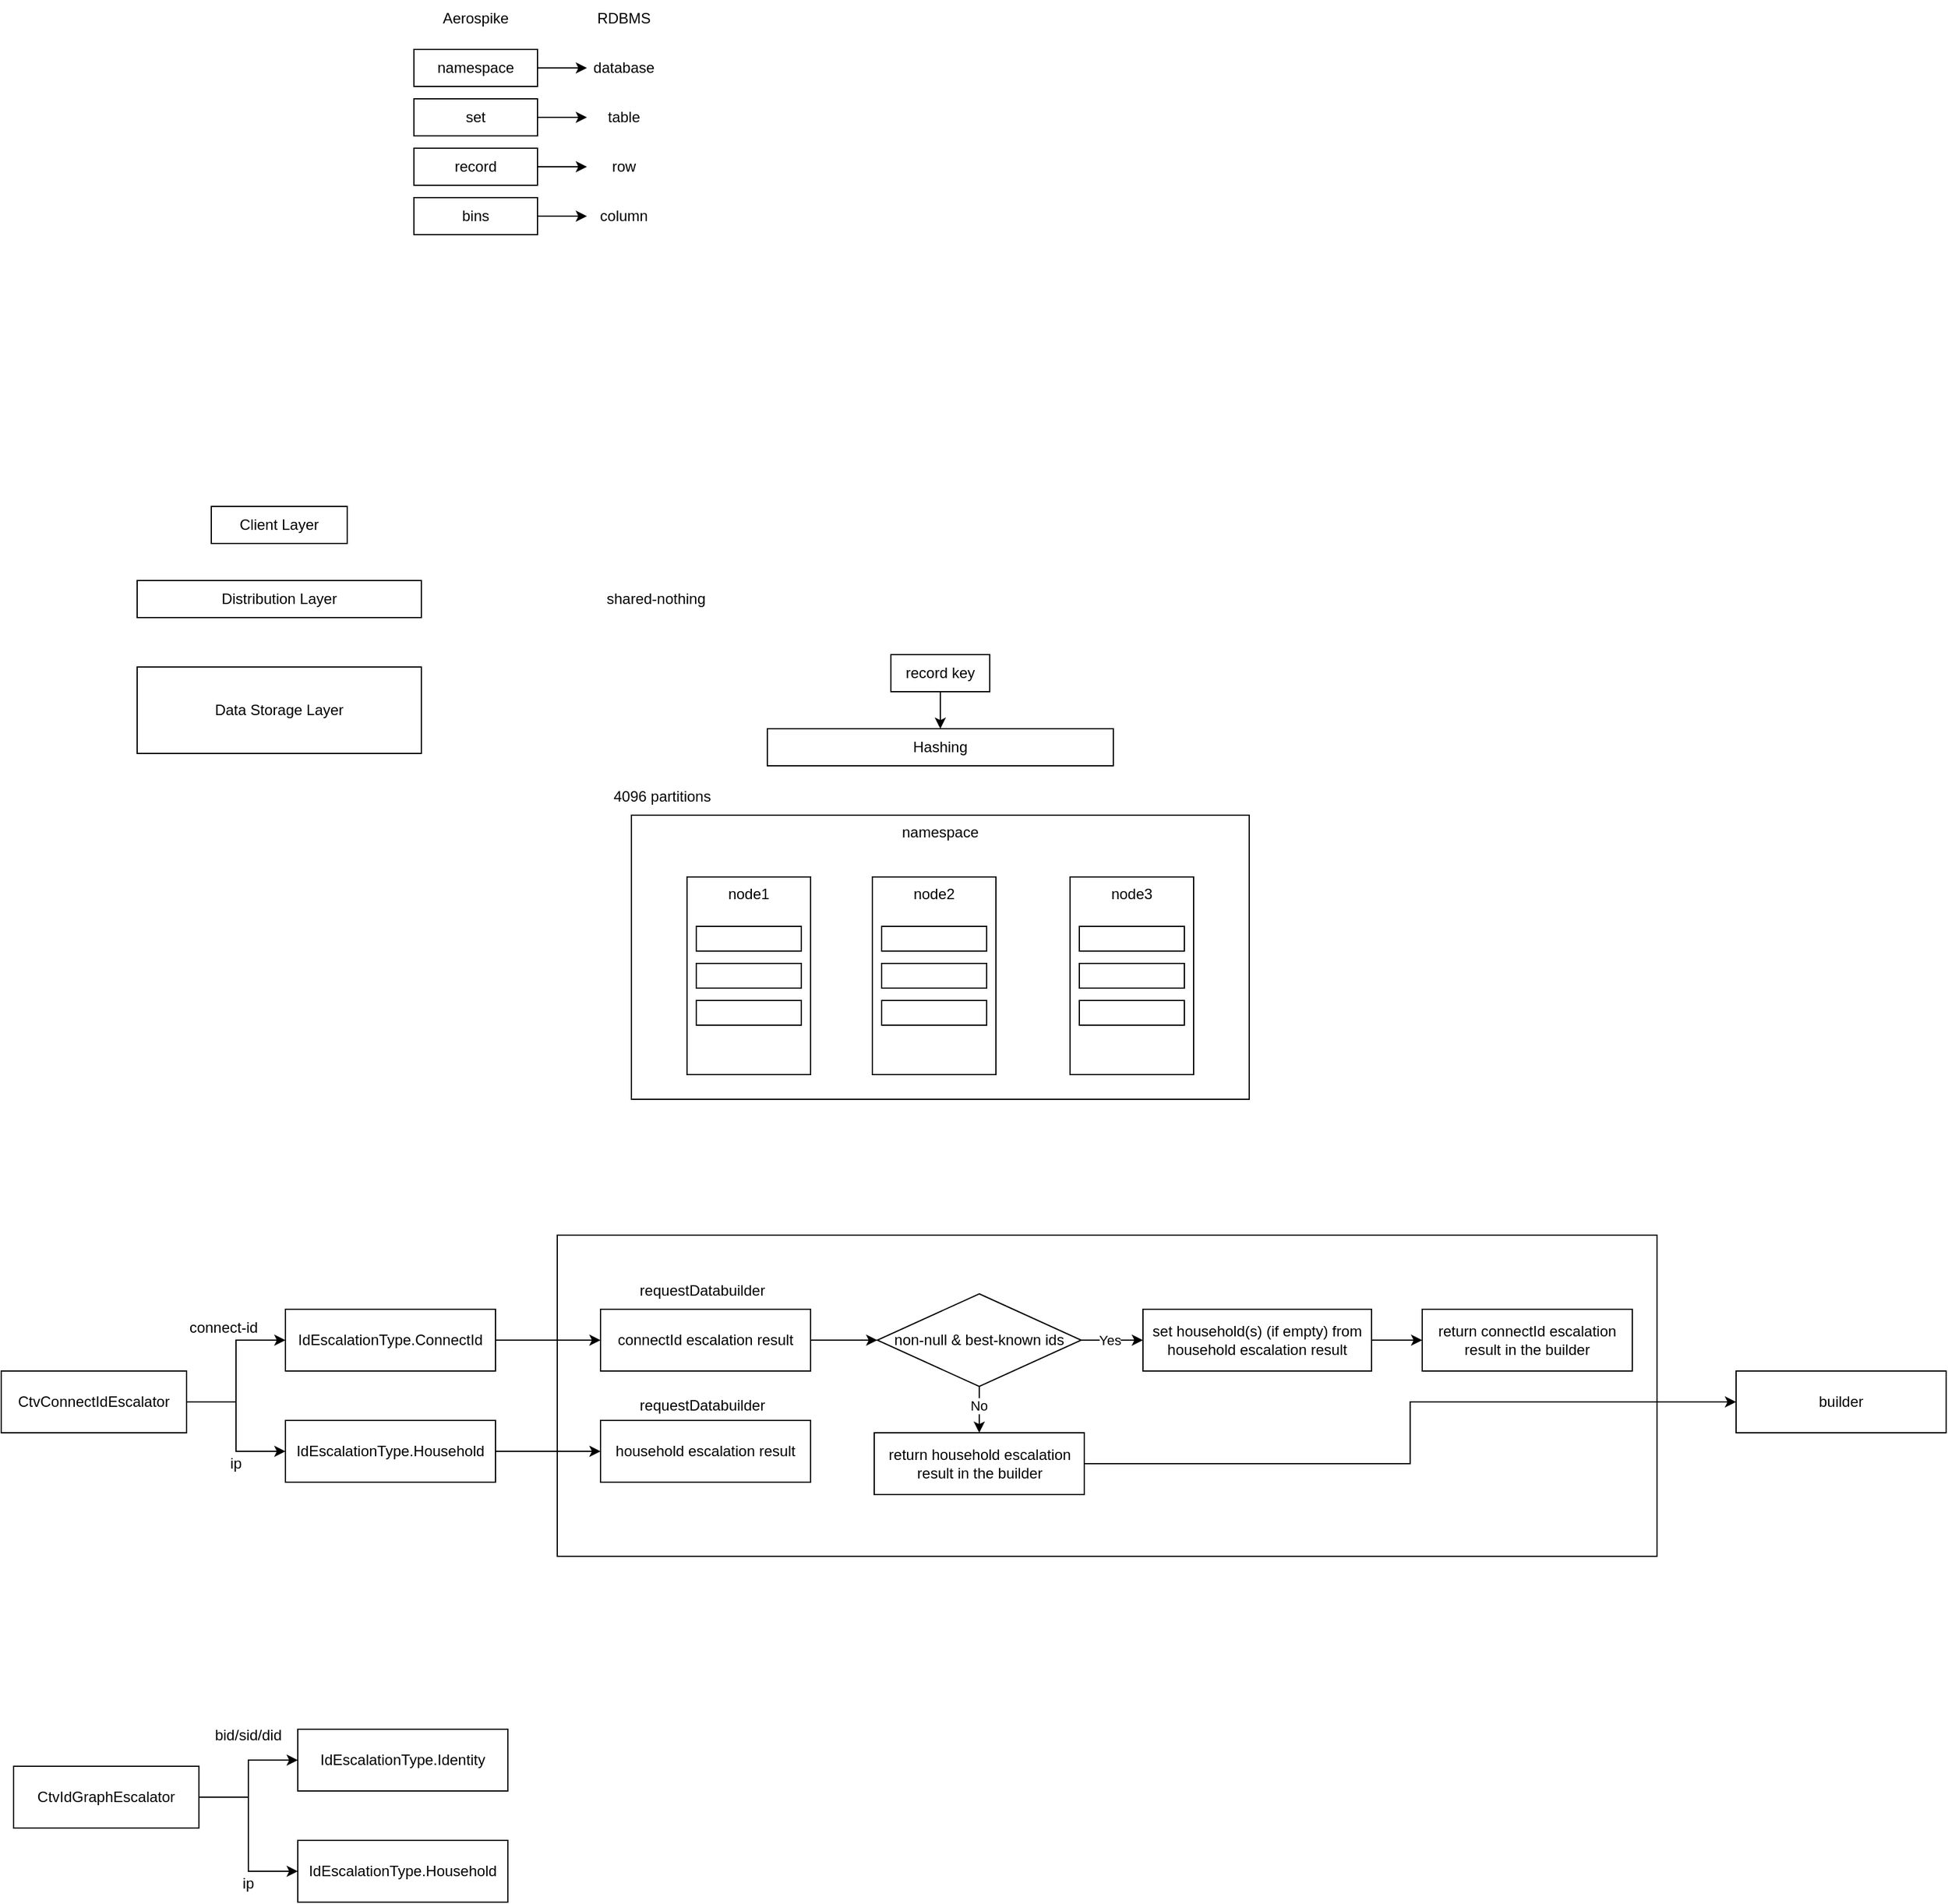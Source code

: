 <mxfile version="21.3.2" type="github">
  <diagram id="VIpjSEnUZEiX52YUSfE2" name="Page-1">
    <mxGraphModel dx="794" dy="456" grid="1" gridSize="10" guides="1" tooltips="1" connect="1" arrows="1" fold="1" page="1" pageScale="1" pageWidth="827" pageHeight="1169" math="0" shadow="0">
      <root>
        <mxCell id="0" />
        <mxCell id="1" parent="0" />
        <mxCell id="MGh70abkI_4qFTSz2NJ7-25" value="" style="rounded=0;whiteSpace=wrap;html=1;" vertex="1" parent="1">
          <mxGeometry x="530" y="1040" width="890" height="260" as="geometry" />
        </mxCell>
        <mxCell id="bckiXvsHs1R6UZ2XOKhw-12" value="namespace" style="rounded=0;whiteSpace=wrap;html=1;verticalAlign=top;" parent="1" vertex="1">
          <mxGeometry x="590" y="700" width="500" height="230" as="geometry" />
        </mxCell>
        <mxCell id="nH_mzc4stf_3LNQXeq6N-1" value="Client Layer" style="rounded=0;whiteSpace=wrap;html=1;" parent="1" vertex="1">
          <mxGeometry x="250" y="450" width="110" height="30" as="geometry" />
        </mxCell>
        <mxCell id="nH_mzc4stf_3LNQXeq6N-2" value="Distribution Layer" style="rounded=0;whiteSpace=wrap;html=1;" parent="1" vertex="1">
          <mxGeometry x="190" y="510" width="230" height="30" as="geometry" />
        </mxCell>
        <mxCell id="nH_mzc4stf_3LNQXeq6N-3" value="Data Storage Layer" style="rounded=0;whiteSpace=wrap;html=1;" parent="1" vertex="1">
          <mxGeometry x="190" y="580" width="230" height="70" as="geometry" />
        </mxCell>
        <mxCell id="nH_mzc4stf_3LNQXeq6N-9" value="" style="edgeStyle=orthogonalEdgeStyle;rounded=0;orthogonalLoop=1;jettySize=auto;html=1;" parent="1" source="nH_mzc4stf_3LNQXeq6N-4" target="nH_mzc4stf_3LNQXeq6N-8" edge="1">
          <mxGeometry relative="1" as="geometry" />
        </mxCell>
        <mxCell id="nH_mzc4stf_3LNQXeq6N-4" value="namespace" style="rounded=0;whiteSpace=wrap;html=1;" parent="1" vertex="1">
          <mxGeometry x="414" y="80" width="100" height="30" as="geometry" />
        </mxCell>
        <mxCell id="nH_mzc4stf_3LNQXeq6N-11" style="edgeStyle=orthogonalEdgeStyle;rounded=0;orthogonalLoop=1;jettySize=auto;html=1;entryX=0;entryY=0.5;entryDx=0;entryDy=0;" parent="1" source="nH_mzc4stf_3LNQXeq6N-5" target="nH_mzc4stf_3LNQXeq6N-7" edge="1">
          <mxGeometry relative="1" as="geometry" />
        </mxCell>
        <mxCell id="nH_mzc4stf_3LNQXeq6N-5" value="set" style="rounded=0;whiteSpace=wrap;html=1;" parent="1" vertex="1">
          <mxGeometry x="414" y="120" width="100" height="30" as="geometry" />
        </mxCell>
        <mxCell id="nH_mzc4stf_3LNQXeq6N-13" style="edgeStyle=orthogonalEdgeStyle;rounded=0;orthogonalLoop=1;jettySize=auto;html=1;entryX=0;entryY=0.5;entryDx=0;entryDy=0;" parent="1" source="nH_mzc4stf_3LNQXeq6N-6" target="nH_mzc4stf_3LNQXeq6N-12" edge="1">
          <mxGeometry relative="1" as="geometry" />
        </mxCell>
        <mxCell id="nH_mzc4stf_3LNQXeq6N-6" value="record" style="rounded=0;whiteSpace=wrap;html=1;" parent="1" vertex="1">
          <mxGeometry x="414" y="160" width="100" height="30" as="geometry" />
        </mxCell>
        <mxCell id="nH_mzc4stf_3LNQXeq6N-7" value="table" style="text;html=1;strokeColor=none;fillColor=none;align=center;verticalAlign=middle;whiteSpace=wrap;rounded=0;" parent="1" vertex="1">
          <mxGeometry x="554" y="120" width="60" height="30" as="geometry" />
        </mxCell>
        <mxCell id="nH_mzc4stf_3LNQXeq6N-8" value="database" style="text;html=1;strokeColor=none;fillColor=none;align=center;verticalAlign=middle;whiteSpace=wrap;rounded=0;" parent="1" vertex="1">
          <mxGeometry x="554" y="80" width="60" height="30" as="geometry" />
        </mxCell>
        <mxCell id="nH_mzc4stf_3LNQXeq6N-12" value="row" style="text;html=1;strokeColor=none;fillColor=none;align=center;verticalAlign=middle;whiteSpace=wrap;rounded=0;" parent="1" vertex="1">
          <mxGeometry x="554" y="160" width="60" height="30" as="geometry" />
        </mxCell>
        <mxCell id="nH_mzc4stf_3LNQXeq6N-16" style="edgeStyle=orthogonalEdgeStyle;rounded=0;orthogonalLoop=1;jettySize=auto;html=1;" parent="1" source="nH_mzc4stf_3LNQXeq6N-14" target="nH_mzc4stf_3LNQXeq6N-15" edge="1">
          <mxGeometry relative="1" as="geometry" />
        </mxCell>
        <mxCell id="nH_mzc4stf_3LNQXeq6N-14" value="bins" style="rounded=0;whiteSpace=wrap;html=1;" parent="1" vertex="1">
          <mxGeometry x="414" y="200" width="100" height="30" as="geometry" />
        </mxCell>
        <mxCell id="nH_mzc4stf_3LNQXeq6N-15" value="column" style="text;html=1;strokeColor=none;fillColor=none;align=center;verticalAlign=middle;whiteSpace=wrap;rounded=0;" parent="1" vertex="1">
          <mxGeometry x="554" y="200" width="60" height="30" as="geometry" />
        </mxCell>
        <mxCell id="nH_mzc4stf_3LNQXeq6N-17" value="RDBMS" style="text;html=1;strokeColor=none;fillColor=none;align=center;verticalAlign=middle;whiteSpace=wrap;rounded=0;" parent="1" vertex="1">
          <mxGeometry x="554" y="40" width="60" height="30" as="geometry" />
        </mxCell>
        <mxCell id="nH_mzc4stf_3LNQXeq6N-18" value="Aerospike" style="text;html=1;strokeColor=none;fillColor=none;align=center;verticalAlign=middle;whiteSpace=wrap;rounded=0;" parent="1" vertex="1">
          <mxGeometry x="434" y="40" width="60" height="30" as="geometry" />
        </mxCell>
        <mxCell id="bckiXvsHs1R6UZ2XOKhw-2" value="shared-nothing" style="text;html=1;strokeColor=none;fillColor=none;align=center;verticalAlign=middle;whiteSpace=wrap;rounded=0;" parent="1" vertex="1">
          <mxGeometry x="560" y="510" width="100" height="30" as="geometry" />
        </mxCell>
        <mxCell id="bckiXvsHs1R6UZ2XOKhw-3" value="node1" style="rounded=0;whiteSpace=wrap;html=1;verticalAlign=top;" parent="1" vertex="1">
          <mxGeometry x="635" y="750" width="100" height="160" as="geometry" />
        </mxCell>
        <mxCell id="bckiXvsHs1R6UZ2XOKhw-7" value="node2" style="rounded=0;whiteSpace=wrap;html=1;verticalAlign=top;" parent="1" vertex="1">
          <mxGeometry x="785" y="750" width="100" height="160" as="geometry" />
        </mxCell>
        <mxCell id="bckiXvsHs1R6UZ2XOKhw-8" value="node3" style="rounded=0;whiteSpace=wrap;html=1;verticalAlign=top;" parent="1" vertex="1">
          <mxGeometry x="945" y="750" width="100" height="160" as="geometry" />
        </mxCell>
        <mxCell id="bckiXvsHs1R6UZ2XOKhw-11" value="" style="edgeStyle=orthogonalEdgeStyle;rounded=0;orthogonalLoop=1;jettySize=auto;html=1;" parent="1" source="bckiXvsHs1R6UZ2XOKhw-9" target="bckiXvsHs1R6UZ2XOKhw-10" edge="1">
          <mxGeometry relative="1" as="geometry" />
        </mxCell>
        <mxCell id="bckiXvsHs1R6UZ2XOKhw-9" value="record key" style="rounded=0;whiteSpace=wrap;html=1;" parent="1" vertex="1">
          <mxGeometry x="800" y="570" width="80" height="30" as="geometry" />
        </mxCell>
        <mxCell id="bckiXvsHs1R6UZ2XOKhw-10" value="Hashing" style="rounded=0;whiteSpace=wrap;html=1;" parent="1" vertex="1">
          <mxGeometry x="700" y="630" width="280" height="30" as="geometry" />
        </mxCell>
        <mxCell id="bckiXvsHs1R6UZ2XOKhw-25" value="" style="rounded=0;whiteSpace=wrap;html=1;verticalAlign=middle;" parent="1" vertex="1">
          <mxGeometry x="642.5" y="790" width="85" height="20" as="geometry" />
        </mxCell>
        <mxCell id="bckiXvsHs1R6UZ2XOKhw-26" value="" style="rounded=0;whiteSpace=wrap;html=1;verticalAlign=middle;" parent="1" vertex="1">
          <mxGeometry x="642.5" y="820" width="85" height="20" as="geometry" />
        </mxCell>
        <mxCell id="bckiXvsHs1R6UZ2XOKhw-27" value="" style="rounded=0;whiteSpace=wrap;html=1;verticalAlign=middle;" parent="1" vertex="1">
          <mxGeometry x="642.5" y="850" width="85" height="20" as="geometry" />
        </mxCell>
        <mxCell id="bckiXvsHs1R6UZ2XOKhw-28" value="" style="rounded=0;whiteSpace=wrap;html=1;verticalAlign=middle;" parent="1" vertex="1">
          <mxGeometry x="792.5" y="790" width="85" height="20" as="geometry" />
        </mxCell>
        <mxCell id="bckiXvsHs1R6UZ2XOKhw-29" value="" style="rounded=0;whiteSpace=wrap;html=1;verticalAlign=middle;" parent="1" vertex="1">
          <mxGeometry x="792.5" y="820" width="85" height="20" as="geometry" />
        </mxCell>
        <mxCell id="bckiXvsHs1R6UZ2XOKhw-30" value="" style="rounded=0;whiteSpace=wrap;html=1;verticalAlign=middle;" parent="1" vertex="1">
          <mxGeometry x="792.5" y="850" width="85" height="20" as="geometry" />
        </mxCell>
        <mxCell id="bckiXvsHs1R6UZ2XOKhw-34" value="" style="rounded=0;whiteSpace=wrap;html=1;verticalAlign=middle;" parent="1" vertex="1">
          <mxGeometry x="952.5" y="790" width="85" height="20" as="geometry" />
        </mxCell>
        <mxCell id="bckiXvsHs1R6UZ2XOKhw-35" value="" style="rounded=0;whiteSpace=wrap;html=1;verticalAlign=middle;" parent="1" vertex="1">
          <mxGeometry x="952.5" y="820" width="85" height="20" as="geometry" />
        </mxCell>
        <mxCell id="bckiXvsHs1R6UZ2XOKhw-36" value="" style="rounded=0;whiteSpace=wrap;html=1;verticalAlign=middle;" parent="1" vertex="1">
          <mxGeometry x="952.5" y="850" width="85" height="20" as="geometry" />
        </mxCell>
        <mxCell id="bckiXvsHs1R6UZ2XOKhw-37" value="4096 partitions" style="text;html=1;strokeColor=none;fillColor=none;align=center;verticalAlign=middle;whiteSpace=wrap;rounded=0;" parent="1" vertex="1">
          <mxGeometry x="560" y="670" width="110" height="30" as="geometry" />
        </mxCell>
        <mxCell id="MGh70abkI_4qFTSz2NJ7-10" style="edgeStyle=orthogonalEdgeStyle;rounded=0;orthogonalLoop=1;jettySize=auto;html=1;entryX=0;entryY=0.5;entryDx=0;entryDy=0;" edge="1" parent="1" source="MGh70abkI_4qFTSz2NJ7-1" target="MGh70abkI_4qFTSz2NJ7-3">
          <mxGeometry relative="1" as="geometry" />
        </mxCell>
        <mxCell id="MGh70abkI_4qFTSz2NJ7-11" style="edgeStyle=orthogonalEdgeStyle;rounded=0;orthogonalLoop=1;jettySize=auto;html=1;entryX=0;entryY=0.5;entryDx=0;entryDy=0;" edge="1" parent="1" source="MGh70abkI_4qFTSz2NJ7-1" target="MGh70abkI_4qFTSz2NJ7-7">
          <mxGeometry relative="1" as="geometry" />
        </mxCell>
        <mxCell id="MGh70abkI_4qFTSz2NJ7-1" value="CtvConnectIdEscalator" style="rounded=0;whiteSpace=wrap;html=1;" vertex="1" parent="1">
          <mxGeometry x="80" y="1150" width="150" height="50" as="geometry" />
        </mxCell>
        <mxCell id="MGh70abkI_4qFTSz2NJ7-19" style="edgeStyle=orthogonalEdgeStyle;rounded=0;orthogonalLoop=1;jettySize=auto;html=1;entryX=0;entryY=0.5;entryDx=0;entryDy=0;" edge="1" parent="1" source="MGh70abkI_4qFTSz2NJ7-2" target="MGh70abkI_4qFTSz2NJ7-8">
          <mxGeometry relative="1" as="geometry" />
        </mxCell>
        <mxCell id="MGh70abkI_4qFTSz2NJ7-20" style="edgeStyle=orthogonalEdgeStyle;rounded=0;orthogonalLoop=1;jettySize=auto;html=1;entryX=0;entryY=0.5;entryDx=0;entryDy=0;" edge="1" parent="1" source="MGh70abkI_4qFTSz2NJ7-2" target="MGh70abkI_4qFTSz2NJ7-9">
          <mxGeometry relative="1" as="geometry" />
        </mxCell>
        <mxCell id="MGh70abkI_4qFTSz2NJ7-2" value="CtvIdGraphEscalator" style="rounded=0;whiteSpace=wrap;html=1;" vertex="1" parent="1">
          <mxGeometry x="90" y="1470" width="150" height="50" as="geometry" />
        </mxCell>
        <mxCell id="MGh70abkI_4qFTSz2NJ7-14" value="" style="edgeStyle=orthogonalEdgeStyle;rounded=0;orthogonalLoop=1;jettySize=auto;html=1;" edge="1" parent="1" source="MGh70abkI_4qFTSz2NJ7-3" target="MGh70abkI_4qFTSz2NJ7-12">
          <mxGeometry relative="1" as="geometry" />
        </mxCell>
        <mxCell id="MGh70abkI_4qFTSz2NJ7-3" value="IdEscalationType.ConnectId" style="rounded=0;whiteSpace=wrap;html=1;" vertex="1" parent="1">
          <mxGeometry x="310" y="1100" width="170" height="50" as="geometry" />
        </mxCell>
        <mxCell id="MGh70abkI_4qFTSz2NJ7-15" value="" style="edgeStyle=orthogonalEdgeStyle;rounded=0;orthogonalLoop=1;jettySize=auto;html=1;" edge="1" parent="1" source="MGh70abkI_4qFTSz2NJ7-7" target="MGh70abkI_4qFTSz2NJ7-13">
          <mxGeometry relative="1" as="geometry" />
        </mxCell>
        <mxCell id="MGh70abkI_4qFTSz2NJ7-7" value="IdEscalationType.Household" style="rounded=0;whiteSpace=wrap;html=1;" vertex="1" parent="1">
          <mxGeometry x="310" y="1190" width="170" height="50" as="geometry" />
        </mxCell>
        <mxCell id="MGh70abkI_4qFTSz2NJ7-8" value="IdEscalationType.Identity" style="rounded=0;whiteSpace=wrap;html=1;" vertex="1" parent="1">
          <mxGeometry x="320" y="1440" width="170" height="50" as="geometry" />
        </mxCell>
        <mxCell id="MGh70abkI_4qFTSz2NJ7-9" value="IdEscalationType.Household" style="rounded=0;whiteSpace=wrap;html=1;" vertex="1" parent="1">
          <mxGeometry x="320" y="1530" width="170" height="50" as="geometry" />
        </mxCell>
        <mxCell id="MGh70abkI_4qFTSz2NJ7-26" style="edgeStyle=orthogonalEdgeStyle;rounded=0;orthogonalLoop=1;jettySize=auto;html=1;entryX=0;entryY=0.5;entryDx=0;entryDy=0;" edge="1" parent="1" source="MGh70abkI_4qFTSz2NJ7-12" target="MGh70abkI_4qFTSz2NJ7-23">
          <mxGeometry relative="1" as="geometry" />
        </mxCell>
        <mxCell id="MGh70abkI_4qFTSz2NJ7-12" value="connectId escalation result" style="rounded=0;whiteSpace=wrap;html=1;" vertex="1" parent="1">
          <mxGeometry x="565" y="1100" width="170" height="50" as="geometry" />
        </mxCell>
        <mxCell id="MGh70abkI_4qFTSz2NJ7-13" value="household escalation result" style="rounded=0;whiteSpace=wrap;html=1;" vertex="1" parent="1">
          <mxGeometry x="565" y="1190" width="170" height="50" as="geometry" />
        </mxCell>
        <mxCell id="MGh70abkI_4qFTSz2NJ7-16" value="connect-id" style="text;html=1;strokeColor=none;fillColor=none;align=center;verticalAlign=middle;whiteSpace=wrap;rounded=0;" vertex="1" parent="1">
          <mxGeometry x="230" y="1100" width="60" height="30" as="geometry" />
        </mxCell>
        <mxCell id="MGh70abkI_4qFTSz2NJ7-17" value="ip" style="text;html=1;strokeColor=none;fillColor=none;align=center;verticalAlign=middle;whiteSpace=wrap;rounded=0;" vertex="1" parent="1">
          <mxGeometry x="240" y="1210" width="60" height="30" as="geometry" />
        </mxCell>
        <mxCell id="MGh70abkI_4qFTSz2NJ7-18" value="bid/sid/did" style="text;html=1;strokeColor=none;fillColor=none;align=center;verticalAlign=middle;whiteSpace=wrap;rounded=0;" vertex="1" parent="1">
          <mxGeometry x="250" y="1430" width="60" height="30" as="geometry" />
        </mxCell>
        <mxCell id="MGh70abkI_4qFTSz2NJ7-21" value="ip" style="text;html=1;strokeColor=none;fillColor=none;align=center;verticalAlign=middle;whiteSpace=wrap;rounded=0;" vertex="1" parent="1">
          <mxGeometry x="250" y="1550" width="60" height="30" as="geometry" />
        </mxCell>
        <mxCell id="MGh70abkI_4qFTSz2NJ7-22" value="builder" style="rounded=0;whiteSpace=wrap;html=1;" vertex="1" parent="1">
          <mxGeometry x="1484" y="1150" width="170" height="50" as="geometry" />
        </mxCell>
        <mxCell id="MGh70abkI_4qFTSz2NJ7-29" value="" style="edgeStyle=orthogonalEdgeStyle;rounded=0;orthogonalLoop=1;jettySize=auto;html=1;" edge="1" parent="1" source="MGh70abkI_4qFTSz2NJ7-23" target="MGh70abkI_4qFTSz2NJ7-28">
          <mxGeometry relative="1" as="geometry" />
        </mxCell>
        <mxCell id="MGh70abkI_4qFTSz2NJ7-30" value="Yes" style="edgeLabel;html=1;align=center;verticalAlign=middle;resizable=0;points=[];" vertex="1" connectable="0" parent="MGh70abkI_4qFTSz2NJ7-29">
          <mxGeometry x="0.015" y="1" relative="1" as="geometry">
            <mxPoint x="-3" y="1" as="offset" />
          </mxGeometry>
        </mxCell>
        <mxCell id="MGh70abkI_4qFTSz2NJ7-32" value="" style="edgeStyle=orthogonalEdgeStyle;rounded=0;orthogonalLoop=1;jettySize=auto;html=1;" edge="1" parent="1" source="MGh70abkI_4qFTSz2NJ7-23" target="MGh70abkI_4qFTSz2NJ7-31">
          <mxGeometry relative="1" as="geometry" />
        </mxCell>
        <mxCell id="MGh70abkI_4qFTSz2NJ7-33" value="No" style="edgeLabel;html=1;align=center;verticalAlign=middle;resizable=0;points=[];" vertex="1" connectable="0" parent="MGh70abkI_4qFTSz2NJ7-32">
          <mxGeometry x="-0.286" y="-1" relative="1" as="geometry">
            <mxPoint as="offset" />
          </mxGeometry>
        </mxCell>
        <mxCell id="MGh70abkI_4qFTSz2NJ7-23" value="non-null &amp;amp; best-known ids" style="rhombus;whiteSpace=wrap;html=1;" vertex="1" parent="1">
          <mxGeometry x="789" y="1087.5" width="165" height="75" as="geometry" />
        </mxCell>
        <mxCell id="MGh70abkI_4qFTSz2NJ7-44" value="" style="edgeStyle=orthogonalEdgeStyle;rounded=0;orthogonalLoop=1;jettySize=auto;html=1;" edge="1" parent="1" source="MGh70abkI_4qFTSz2NJ7-28" target="MGh70abkI_4qFTSz2NJ7-37">
          <mxGeometry relative="1" as="geometry" />
        </mxCell>
        <mxCell id="MGh70abkI_4qFTSz2NJ7-28" value="set household(s) (if empty) from household escalation result" style="rounded=0;whiteSpace=wrap;html=1;" vertex="1" parent="1">
          <mxGeometry x="1004" y="1100" width="185" height="50" as="geometry" />
        </mxCell>
        <mxCell id="MGh70abkI_4qFTSz2NJ7-36" style="edgeStyle=orthogonalEdgeStyle;rounded=0;orthogonalLoop=1;jettySize=auto;html=1;" edge="1" parent="1" source="MGh70abkI_4qFTSz2NJ7-31" target="MGh70abkI_4qFTSz2NJ7-22">
          <mxGeometry relative="1" as="geometry" />
        </mxCell>
        <mxCell id="MGh70abkI_4qFTSz2NJ7-31" value="return household escalation result in the builder" style="rounded=0;whiteSpace=wrap;html=1;" vertex="1" parent="1">
          <mxGeometry x="786.5" y="1200" width="170" height="50" as="geometry" />
        </mxCell>
        <mxCell id="MGh70abkI_4qFTSz2NJ7-37" value="return connectId&amp;nbsp;escalation result in the builder" style="rounded=0;whiteSpace=wrap;html=1;" vertex="1" parent="1">
          <mxGeometry x="1230" y="1100" width="170" height="50" as="geometry" />
        </mxCell>
        <mxCell id="MGh70abkI_4qFTSz2NJ7-41" value="requestDatabuilder" style="text;html=1;strokeColor=none;fillColor=none;align=center;verticalAlign=middle;whiteSpace=wrap;rounded=0;" vertex="1" parent="1">
          <mxGeometry x="585" y="1070" width="125" height="30" as="geometry" />
        </mxCell>
        <mxCell id="MGh70abkI_4qFTSz2NJ7-43" value="requestDatabuilder" style="text;html=1;strokeColor=none;fillColor=none;align=center;verticalAlign=middle;whiteSpace=wrap;rounded=0;" vertex="1" parent="1">
          <mxGeometry x="585" y="1162.5" width="125" height="30" as="geometry" />
        </mxCell>
      </root>
    </mxGraphModel>
  </diagram>
</mxfile>
